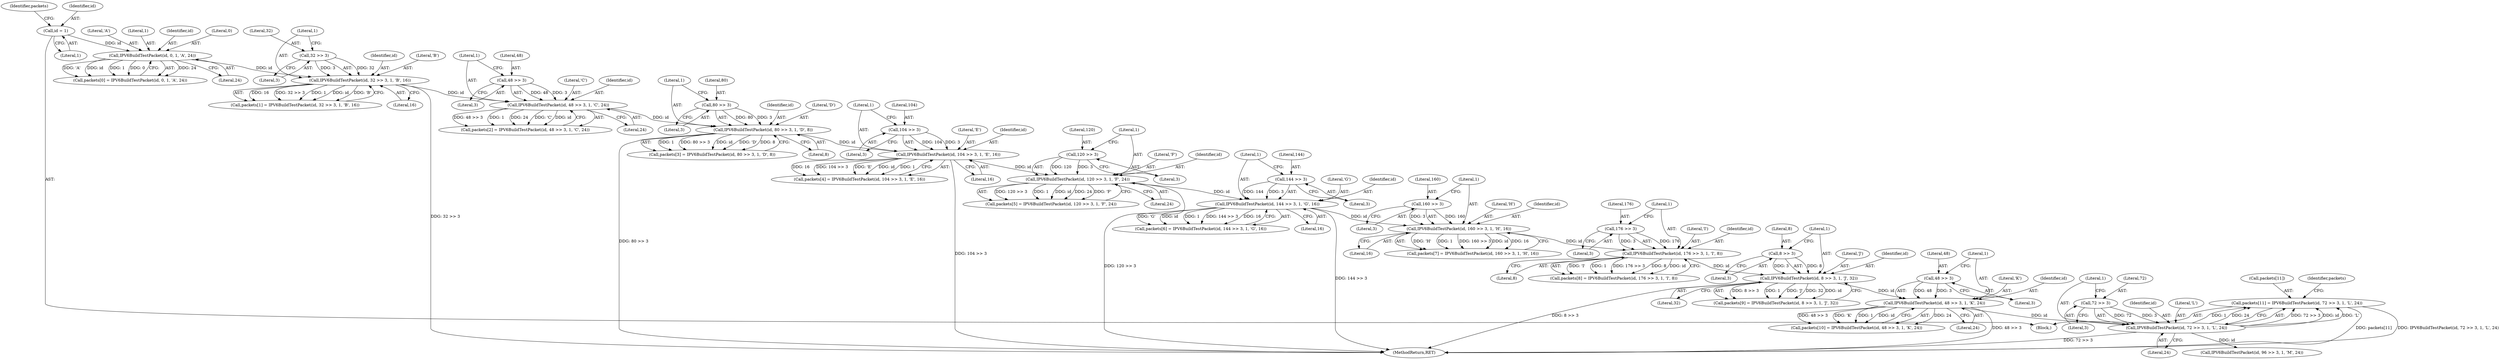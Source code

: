 digraph "0_suricata_4a04f814b15762eb446a5ead4d69d021512df6f8_14@pointer" {
"1000274" [label="(Call,packets[11] = IPV6BuildTestPacket(id, 72 >> 3, 1, 'L', 24))"];
"1000278" [label="(Call,IPV6BuildTestPacket(id, 72 >> 3, 1, 'L', 24))"];
"1000266" [label="(Call,IPV6BuildTestPacket(id, 48 >> 3, 1, 'K', 24))"];
"1000254" [label="(Call,IPV6BuildTestPacket(id, 8 >> 3, 1, 'J', 32))"];
"1000242" [label="(Call,IPV6BuildTestPacket(id, 176 >> 3, 1, 'I', 8))"];
"1000230" [label="(Call,IPV6BuildTestPacket(id, 160 >> 3, 1, 'H', 16))"];
"1000218" [label="(Call,IPV6BuildTestPacket(id, 144 >> 3, 1, 'G', 16))"];
"1000206" [label="(Call,IPV6BuildTestPacket(id, 120 >> 3, 1, 'F', 24))"];
"1000194" [label="(Call,IPV6BuildTestPacket(id, 104 >> 3, 1, 'E', 16))"];
"1000182" [label="(Call,IPV6BuildTestPacket(id, 80 >> 3, 1, 'D', 8))"];
"1000170" [label="(Call,IPV6BuildTestPacket(id, 48 >> 3, 1, 'C', 24))"];
"1000158" [label="(Call,IPV6BuildTestPacket(id, 32 >> 3, 1, 'B', 16))"];
"1000148" [label="(Call,IPV6BuildTestPacket(id, 0, 1, 'A', 24))"];
"1000135" [label="(Call,id = 1)"];
"1000160" [label="(Call,32 >> 3)"];
"1000172" [label="(Call,48 >> 3)"];
"1000184" [label="(Call,80 >> 3)"];
"1000196" [label="(Call,104 >> 3)"];
"1000208" [label="(Call,120 >> 3)"];
"1000220" [label="(Call,144 >> 3)"];
"1000232" [label="(Call,160 >> 3)"];
"1000244" [label="(Call,176 >> 3)"];
"1000256" [label="(Call,8 >> 3)"];
"1000268" [label="(Call,48 >> 3)"];
"1000280" [label="(Call,72 >> 3)"];
"1000283" [label="(Literal,1)"];
"1000224" [label="(Literal,'G')"];
"1000177" [label="(Literal,24)"];
"1000226" [label="(Call,packets[7] = IPV6BuildTestPacket(id, 160 >> 3, 1, 'H', 16))"];
"1000275" [label="(Call,packets[11])"];
"1000137" [label="(Literal,1)"];
"1000279" [label="(Identifier,id)"];
"1000166" [label="(Call,packets[2] = IPV6BuildTestPacket(id, 48 >> 3, 1, 'C', 24))"];
"1000257" [label="(Literal,8)"];
"1000187" [label="(Literal,1)"];
"1000250" [label="(Call,packets[9] = IPV6BuildTestPacket(id, 8 >> 3, 1, 'J', 32))"];
"1000272" [label="(Literal,'K')"];
"1000127" [label="(Block,)"];
"1000183" [label="(Identifier,id)"];
"1000201" [label="(Literal,16)"];
"1000213" [label="(Literal,24)"];
"1000233" [label="(Literal,160)"];
"1000135" [label="(Call,id = 1)"];
"1000260" [label="(Literal,'J')"];
"1000175" [label="(Literal,1)"];
"1000268" [label="(Call,48 >> 3)"];
"1000225" [label="(Literal,16)"];
"1000188" [label="(Literal,'D')"];
"1000172" [label="(Call,48 >> 3)"];
"1000246" [label="(Literal,3)"];
"1000222" [label="(Literal,3)"];
"1000270" [label="(Literal,3)"];
"1000185" [label="(Literal,80)"];
"1000199" [label="(Literal,1)"];
"1000165" [label="(Literal,16)"];
"1000209" [label="(Literal,120)"];
"1000173" [label="(Literal,48)"];
"1000258" [label="(Literal,3)"];
"1000194" [label="(Call,IPV6BuildTestPacket(id, 104 >> 3, 1, 'E', 16))"];
"1000152" [label="(Literal,'A')"];
"1000212" [label="(Literal,'F')"];
"1000230" [label="(Call,IPV6BuildTestPacket(id, 160 >> 3, 1, 'H', 16))"];
"1000159" [label="(Identifier,id)"];
"1000198" [label="(Literal,3)"];
"1000261" [label="(Literal,32)"];
"1000140" [label="(Identifier,packets)"];
"1000162" [label="(Literal,3)"];
"1000144" [label="(Call,packets[0] = IPV6BuildTestPacket(id, 0, 1, 'A', 24))"];
"1000259" [label="(Literal,1)"];
"1000189" [label="(Literal,8)"];
"1000235" [label="(Literal,1)"];
"1000284" [label="(Literal,'L')"];
"1000242" [label="(Call,IPV6BuildTestPacket(id, 176 >> 3, 1, 'I', 8))"];
"1000245" [label="(Literal,176)"];
"1000282" [label="(Literal,3)"];
"1000148" [label="(Call,IPV6BuildTestPacket(id, 0, 1, 'A', 24))"];
"1000153" [label="(Literal,24)"];
"1000232" [label="(Call,160 >> 3)"];
"1000154" [label="(Call,packets[1] = IPV6BuildTestPacket(id, 32 >> 3, 1, 'B', 16))"];
"1000151" [label="(Literal,1)"];
"1000190" [label="(Call,packets[4] = IPV6BuildTestPacket(id, 104 >> 3, 1, 'E', 16))"];
"1000161" [label="(Literal,32)"];
"1000267" [label="(Identifier,id)"];
"1000254" [label="(Call,IPV6BuildTestPacket(id, 8 >> 3, 1, 'J', 32))"];
"1000285" [label="(Literal,24)"];
"1000499" [label="(MethodReturn,RET)"];
"1000200" [label="(Literal,'E')"];
"1000186" [label="(Literal,3)"];
"1000184" [label="(Call,80 >> 3)"];
"1000195" [label="(Identifier,id)"];
"1000269" [label="(Literal,48)"];
"1000266" [label="(Call,IPV6BuildTestPacket(id, 48 >> 3, 1, 'K', 24))"];
"1000211" [label="(Literal,1)"];
"1000234" [label="(Literal,3)"];
"1000197" [label="(Literal,104)"];
"1000248" [label="(Literal,'I')"];
"1000244" [label="(Call,176 >> 3)"];
"1000176" [label="(Literal,'C')"];
"1000170" [label="(Call,IPV6BuildTestPacket(id, 48 >> 3, 1, 'C', 24))"];
"1000290" [label="(Call,IPV6BuildTestPacket(id, 96 >> 3, 1, 'M', 24))"];
"1000158" [label="(Call,IPV6BuildTestPacket(id, 32 >> 3, 1, 'B', 16))"];
"1000196" [label="(Call,104 >> 3)"];
"1000271" [label="(Literal,1)"];
"1000163" [label="(Literal,1)"];
"1000238" [label="(Call,packets[8] = IPV6BuildTestPacket(id, 176 >> 3, 1, 'I', 8))"];
"1000149" [label="(Identifier,id)"];
"1000223" [label="(Literal,1)"];
"1000207" [label="(Identifier,id)"];
"1000262" [label="(Call,packets[10] = IPV6BuildTestPacket(id, 48 >> 3, 1, 'K', 24))"];
"1000255" [label="(Identifier,id)"];
"1000288" [label="(Identifier,packets)"];
"1000280" [label="(Call,72 >> 3)"];
"1000220" [label="(Call,144 >> 3)"];
"1000150" [label="(Literal,0)"];
"1000218" [label="(Call,IPV6BuildTestPacket(id, 144 >> 3, 1, 'G', 16))"];
"1000210" [label="(Literal,3)"];
"1000247" [label="(Literal,1)"];
"1000182" [label="(Call,IPV6BuildTestPacket(id, 80 >> 3, 1, 'D', 8))"];
"1000164" [label="(Literal,'B')"];
"1000174" [label="(Literal,3)"];
"1000256" [label="(Call,8 >> 3)"];
"1000219" [label="(Identifier,id)"];
"1000171" [label="(Identifier,id)"];
"1000214" [label="(Call,packets[6] = IPV6BuildTestPacket(id, 144 >> 3, 1, 'G', 16))"];
"1000178" [label="(Call,packets[3] = IPV6BuildTestPacket(id, 80 >> 3, 1, 'D', 8))"];
"1000281" [label="(Literal,72)"];
"1000236" [label="(Literal,'H')"];
"1000249" [label="(Literal,8)"];
"1000273" [label="(Literal,24)"];
"1000231" [label="(Identifier,id)"];
"1000221" [label="(Literal,144)"];
"1000237" [label="(Literal,16)"];
"1000206" [label="(Call,IPV6BuildTestPacket(id, 120 >> 3, 1, 'F', 24))"];
"1000243" [label="(Identifier,id)"];
"1000208" [label="(Call,120 >> 3)"];
"1000278" [label="(Call,IPV6BuildTestPacket(id, 72 >> 3, 1, 'L', 24))"];
"1000160" [label="(Call,32 >> 3)"];
"1000202" [label="(Call,packets[5] = IPV6BuildTestPacket(id, 120 >> 3, 1, 'F', 24))"];
"1000274" [label="(Call,packets[11] = IPV6BuildTestPacket(id, 72 >> 3, 1, 'L', 24))"];
"1000136" [label="(Identifier,id)"];
"1000274" -> "1000127"  [label="AST: "];
"1000274" -> "1000278"  [label="CFG: "];
"1000275" -> "1000274"  [label="AST: "];
"1000278" -> "1000274"  [label="AST: "];
"1000288" -> "1000274"  [label="CFG: "];
"1000274" -> "1000499"  [label="DDG: packets[11]"];
"1000274" -> "1000499"  [label="DDG: IPV6BuildTestPacket(id, 72 >> 3, 1, 'L', 24)"];
"1000278" -> "1000274"  [label="DDG: 72 >> 3"];
"1000278" -> "1000274"  [label="DDG: id"];
"1000278" -> "1000274"  [label="DDG: 'L'"];
"1000278" -> "1000274"  [label="DDG: 1"];
"1000278" -> "1000274"  [label="DDG: 24"];
"1000278" -> "1000285"  [label="CFG: "];
"1000279" -> "1000278"  [label="AST: "];
"1000280" -> "1000278"  [label="AST: "];
"1000283" -> "1000278"  [label="AST: "];
"1000284" -> "1000278"  [label="AST: "];
"1000285" -> "1000278"  [label="AST: "];
"1000278" -> "1000499"  [label="DDG: 72 >> 3"];
"1000266" -> "1000278"  [label="DDG: id"];
"1000280" -> "1000278"  [label="DDG: 72"];
"1000280" -> "1000278"  [label="DDG: 3"];
"1000278" -> "1000290"  [label="DDG: id"];
"1000266" -> "1000262"  [label="AST: "];
"1000266" -> "1000273"  [label="CFG: "];
"1000267" -> "1000266"  [label="AST: "];
"1000268" -> "1000266"  [label="AST: "];
"1000271" -> "1000266"  [label="AST: "];
"1000272" -> "1000266"  [label="AST: "];
"1000273" -> "1000266"  [label="AST: "];
"1000262" -> "1000266"  [label="CFG: "];
"1000266" -> "1000499"  [label="DDG: 48 >> 3"];
"1000266" -> "1000262"  [label="DDG: 24"];
"1000266" -> "1000262"  [label="DDG: 48 >> 3"];
"1000266" -> "1000262"  [label="DDG: 'K'"];
"1000266" -> "1000262"  [label="DDG: 1"];
"1000266" -> "1000262"  [label="DDG: id"];
"1000254" -> "1000266"  [label="DDG: id"];
"1000268" -> "1000266"  [label="DDG: 48"];
"1000268" -> "1000266"  [label="DDG: 3"];
"1000254" -> "1000250"  [label="AST: "];
"1000254" -> "1000261"  [label="CFG: "];
"1000255" -> "1000254"  [label="AST: "];
"1000256" -> "1000254"  [label="AST: "];
"1000259" -> "1000254"  [label="AST: "];
"1000260" -> "1000254"  [label="AST: "];
"1000261" -> "1000254"  [label="AST: "];
"1000250" -> "1000254"  [label="CFG: "];
"1000254" -> "1000499"  [label="DDG: 8 >> 3"];
"1000254" -> "1000250"  [label="DDG: 8 >> 3"];
"1000254" -> "1000250"  [label="DDG: 1"];
"1000254" -> "1000250"  [label="DDG: 'J'"];
"1000254" -> "1000250"  [label="DDG: 32"];
"1000254" -> "1000250"  [label="DDG: id"];
"1000242" -> "1000254"  [label="DDG: id"];
"1000256" -> "1000254"  [label="DDG: 8"];
"1000256" -> "1000254"  [label="DDG: 3"];
"1000242" -> "1000238"  [label="AST: "];
"1000242" -> "1000249"  [label="CFG: "];
"1000243" -> "1000242"  [label="AST: "];
"1000244" -> "1000242"  [label="AST: "];
"1000247" -> "1000242"  [label="AST: "];
"1000248" -> "1000242"  [label="AST: "];
"1000249" -> "1000242"  [label="AST: "];
"1000238" -> "1000242"  [label="CFG: "];
"1000242" -> "1000238"  [label="DDG: 'I'"];
"1000242" -> "1000238"  [label="DDG: 1"];
"1000242" -> "1000238"  [label="DDG: 176 >> 3"];
"1000242" -> "1000238"  [label="DDG: 8"];
"1000242" -> "1000238"  [label="DDG: id"];
"1000230" -> "1000242"  [label="DDG: id"];
"1000244" -> "1000242"  [label="DDG: 176"];
"1000244" -> "1000242"  [label="DDG: 3"];
"1000230" -> "1000226"  [label="AST: "];
"1000230" -> "1000237"  [label="CFG: "];
"1000231" -> "1000230"  [label="AST: "];
"1000232" -> "1000230"  [label="AST: "];
"1000235" -> "1000230"  [label="AST: "];
"1000236" -> "1000230"  [label="AST: "];
"1000237" -> "1000230"  [label="AST: "];
"1000226" -> "1000230"  [label="CFG: "];
"1000230" -> "1000226"  [label="DDG: 'H'"];
"1000230" -> "1000226"  [label="DDG: 1"];
"1000230" -> "1000226"  [label="DDG: 160 >> 3"];
"1000230" -> "1000226"  [label="DDG: id"];
"1000230" -> "1000226"  [label="DDG: 16"];
"1000218" -> "1000230"  [label="DDG: id"];
"1000232" -> "1000230"  [label="DDG: 160"];
"1000232" -> "1000230"  [label="DDG: 3"];
"1000218" -> "1000214"  [label="AST: "];
"1000218" -> "1000225"  [label="CFG: "];
"1000219" -> "1000218"  [label="AST: "];
"1000220" -> "1000218"  [label="AST: "];
"1000223" -> "1000218"  [label="AST: "];
"1000224" -> "1000218"  [label="AST: "];
"1000225" -> "1000218"  [label="AST: "];
"1000214" -> "1000218"  [label="CFG: "];
"1000218" -> "1000499"  [label="DDG: 144 >> 3"];
"1000218" -> "1000214"  [label="DDG: 'G'"];
"1000218" -> "1000214"  [label="DDG: id"];
"1000218" -> "1000214"  [label="DDG: 1"];
"1000218" -> "1000214"  [label="DDG: 144 >> 3"];
"1000218" -> "1000214"  [label="DDG: 16"];
"1000206" -> "1000218"  [label="DDG: id"];
"1000220" -> "1000218"  [label="DDG: 144"];
"1000220" -> "1000218"  [label="DDG: 3"];
"1000206" -> "1000202"  [label="AST: "];
"1000206" -> "1000213"  [label="CFG: "];
"1000207" -> "1000206"  [label="AST: "];
"1000208" -> "1000206"  [label="AST: "];
"1000211" -> "1000206"  [label="AST: "];
"1000212" -> "1000206"  [label="AST: "];
"1000213" -> "1000206"  [label="AST: "];
"1000202" -> "1000206"  [label="CFG: "];
"1000206" -> "1000499"  [label="DDG: 120 >> 3"];
"1000206" -> "1000202"  [label="DDG: 120 >> 3"];
"1000206" -> "1000202"  [label="DDG: 1"];
"1000206" -> "1000202"  [label="DDG: id"];
"1000206" -> "1000202"  [label="DDG: 24"];
"1000206" -> "1000202"  [label="DDG: 'F'"];
"1000194" -> "1000206"  [label="DDG: id"];
"1000208" -> "1000206"  [label="DDG: 120"];
"1000208" -> "1000206"  [label="DDG: 3"];
"1000194" -> "1000190"  [label="AST: "];
"1000194" -> "1000201"  [label="CFG: "];
"1000195" -> "1000194"  [label="AST: "];
"1000196" -> "1000194"  [label="AST: "];
"1000199" -> "1000194"  [label="AST: "];
"1000200" -> "1000194"  [label="AST: "];
"1000201" -> "1000194"  [label="AST: "];
"1000190" -> "1000194"  [label="CFG: "];
"1000194" -> "1000499"  [label="DDG: 104 >> 3"];
"1000194" -> "1000190"  [label="DDG: 16"];
"1000194" -> "1000190"  [label="DDG: 104 >> 3"];
"1000194" -> "1000190"  [label="DDG: 'E'"];
"1000194" -> "1000190"  [label="DDG: id"];
"1000194" -> "1000190"  [label="DDG: 1"];
"1000182" -> "1000194"  [label="DDG: id"];
"1000196" -> "1000194"  [label="DDG: 104"];
"1000196" -> "1000194"  [label="DDG: 3"];
"1000182" -> "1000178"  [label="AST: "];
"1000182" -> "1000189"  [label="CFG: "];
"1000183" -> "1000182"  [label="AST: "];
"1000184" -> "1000182"  [label="AST: "];
"1000187" -> "1000182"  [label="AST: "];
"1000188" -> "1000182"  [label="AST: "];
"1000189" -> "1000182"  [label="AST: "];
"1000178" -> "1000182"  [label="CFG: "];
"1000182" -> "1000499"  [label="DDG: 80 >> 3"];
"1000182" -> "1000178"  [label="DDG: 1"];
"1000182" -> "1000178"  [label="DDG: 80 >> 3"];
"1000182" -> "1000178"  [label="DDG: id"];
"1000182" -> "1000178"  [label="DDG: 'D'"];
"1000182" -> "1000178"  [label="DDG: 8"];
"1000170" -> "1000182"  [label="DDG: id"];
"1000184" -> "1000182"  [label="DDG: 80"];
"1000184" -> "1000182"  [label="DDG: 3"];
"1000170" -> "1000166"  [label="AST: "];
"1000170" -> "1000177"  [label="CFG: "];
"1000171" -> "1000170"  [label="AST: "];
"1000172" -> "1000170"  [label="AST: "];
"1000175" -> "1000170"  [label="AST: "];
"1000176" -> "1000170"  [label="AST: "];
"1000177" -> "1000170"  [label="AST: "];
"1000166" -> "1000170"  [label="CFG: "];
"1000170" -> "1000166"  [label="DDG: 48 >> 3"];
"1000170" -> "1000166"  [label="DDG: 1"];
"1000170" -> "1000166"  [label="DDG: 24"];
"1000170" -> "1000166"  [label="DDG: 'C'"];
"1000170" -> "1000166"  [label="DDG: id"];
"1000158" -> "1000170"  [label="DDG: id"];
"1000172" -> "1000170"  [label="DDG: 48"];
"1000172" -> "1000170"  [label="DDG: 3"];
"1000158" -> "1000154"  [label="AST: "];
"1000158" -> "1000165"  [label="CFG: "];
"1000159" -> "1000158"  [label="AST: "];
"1000160" -> "1000158"  [label="AST: "];
"1000163" -> "1000158"  [label="AST: "];
"1000164" -> "1000158"  [label="AST: "];
"1000165" -> "1000158"  [label="AST: "];
"1000154" -> "1000158"  [label="CFG: "];
"1000158" -> "1000499"  [label="DDG: 32 >> 3"];
"1000158" -> "1000154"  [label="DDG: 16"];
"1000158" -> "1000154"  [label="DDG: 32 >> 3"];
"1000158" -> "1000154"  [label="DDG: 1"];
"1000158" -> "1000154"  [label="DDG: id"];
"1000158" -> "1000154"  [label="DDG: 'B'"];
"1000148" -> "1000158"  [label="DDG: id"];
"1000160" -> "1000158"  [label="DDG: 32"];
"1000160" -> "1000158"  [label="DDG: 3"];
"1000148" -> "1000144"  [label="AST: "];
"1000148" -> "1000153"  [label="CFG: "];
"1000149" -> "1000148"  [label="AST: "];
"1000150" -> "1000148"  [label="AST: "];
"1000151" -> "1000148"  [label="AST: "];
"1000152" -> "1000148"  [label="AST: "];
"1000153" -> "1000148"  [label="AST: "];
"1000144" -> "1000148"  [label="CFG: "];
"1000148" -> "1000144"  [label="DDG: 24"];
"1000148" -> "1000144"  [label="DDG: 'A'"];
"1000148" -> "1000144"  [label="DDG: id"];
"1000148" -> "1000144"  [label="DDG: 1"];
"1000148" -> "1000144"  [label="DDG: 0"];
"1000135" -> "1000148"  [label="DDG: id"];
"1000135" -> "1000127"  [label="AST: "];
"1000135" -> "1000137"  [label="CFG: "];
"1000136" -> "1000135"  [label="AST: "];
"1000137" -> "1000135"  [label="AST: "];
"1000140" -> "1000135"  [label="CFG: "];
"1000160" -> "1000162"  [label="CFG: "];
"1000161" -> "1000160"  [label="AST: "];
"1000162" -> "1000160"  [label="AST: "];
"1000163" -> "1000160"  [label="CFG: "];
"1000172" -> "1000174"  [label="CFG: "];
"1000173" -> "1000172"  [label="AST: "];
"1000174" -> "1000172"  [label="AST: "];
"1000175" -> "1000172"  [label="CFG: "];
"1000184" -> "1000186"  [label="CFG: "];
"1000185" -> "1000184"  [label="AST: "];
"1000186" -> "1000184"  [label="AST: "];
"1000187" -> "1000184"  [label="CFG: "];
"1000196" -> "1000198"  [label="CFG: "];
"1000197" -> "1000196"  [label="AST: "];
"1000198" -> "1000196"  [label="AST: "];
"1000199" -> "1000196"  [label="CFG: "];
"1000208" -> "1000210"  [label="CFG: "];
"1000209" -> "1000208"  [label="AST: "];
"1000210" -> "1000208"  [label="AST: "];
"1000211" -> "1000208"  [label="CFG: "];
"1000220" -> "1000222"  [label="CFG: "];
"1000221" -> "1000220"  [label="AST: "];
"1000222" -> "1000220"  [label="AST: "];
"1000223" -> "1000220"  [label="CFG: "];
"1000232" -> "1000234"  [label="CFG: "];
"1000233" -> "1000232"  [label="AST: "];
"1000234" -> "1000232"  [label="AST: "];
"1000235" -> "1000232"  [label="CFG: "];
"1000244" -> "1000246"  [label="CFG: "];
"1000245" -> "1000244"  [label="AST: "];
"1000246" -> "1000244"  [label="AST: "];
"1000247" -> "1000244"  [label="CFG: "];
"1000256" -> "1000258"  [label="CFG: "];
"1000257" -> "1000256"  [label="AST: "];
"1000258" -> "1000256"  [label="AST: "];
"1000259" -> "1000256"  [label="CFG: "];
"1000268" -> "1000270"  [label="CFG: "];
"1000269" -> "1000268"  [label="AST: "];
"1000270" -> "1000268"  [label="AST: "];
"1000271" -> "1000268"  [label="CFG: "];
"1000280" -> "1000282"  [label="CFG: "];
"1000281" -> "1000280"  [label="AST: "];
"1000282" -> "1000280"  [label="AST: "];
"1000283" -> "1000280"  [label="CFG: "];
}
